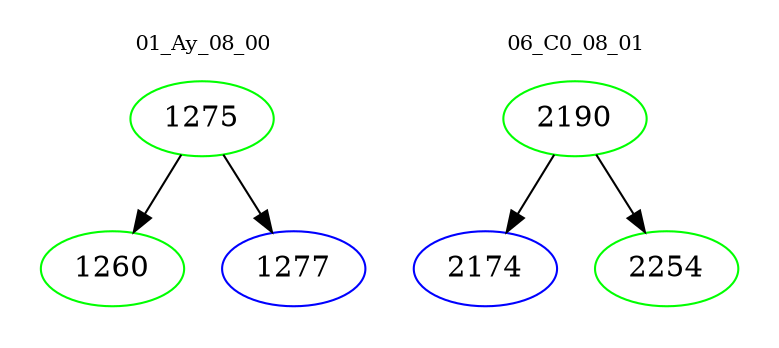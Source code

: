 digraph{
subgraph cluster_0 {
color = white
label = "01_Ay_08_00";
fontsize=10;
T0_1275 [label="1275", color="green"]
T0_1275 -> T0_1260 [color="black"]
T0_1260 [label="1260", color="green"]
T0_1275 -> T0_1277 [color="black"]
T0_1277 [label="1277", color="blue"]
}
subgraph cluster_1 {
color = white
label = "06_C0_08_01";
fontsize=10;
T1_2190 [label="2190", color="green"]
T1_2190 -> T1_2174 [color="black"]
T1_2174 [label="2174", color="blue"]
T1_2190 -> T1_2254 [color="black"]
T1_2254 [label="2254", color="green"]
}
}
